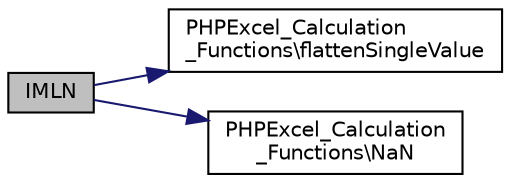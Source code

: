 digraph "IMLN"
{
  edge [fontname="Helvetica",fontsize="10",labelfontname="Helvetica",labelfontsize="10"];
  node [fontname="Helvetica",fontsize="10",shape=record];
  rankdir="LR";
  Node129 [label="IMLN",height=0.2,width=0.4,color="black", fillcolor="grey75", style="filled", fontcolor="black"];
  Node129 -> Node130 [color="midnightblue",fontsize="10",style="solid",fontname="Helvetica"];
  Node130 [label="PHPExcel_Calculation\l_Functions\\flattenSingleValue",height=0.2,width=0.4,color="black", fillcolor="white", style="filled",URL="$class_p_h_p_excel___calculation___functions.html#acaf2a2e8a02edcc96314474aa06d8550"];
  Node129 -> Node131 [color="midnightblue",fontsize="10",style="solid",fontname="Helvetica"];
  Node131 [label="PHPExcel_Calculation\l_Functions\\NaN",height=0.2,width=0.4,color="black", fillcolor="white", style="filled",URL="$class_p_h_p_excel___calculation___functions.html#ad35ef66aa71a12a3f978b34c0e595a89"];
}
